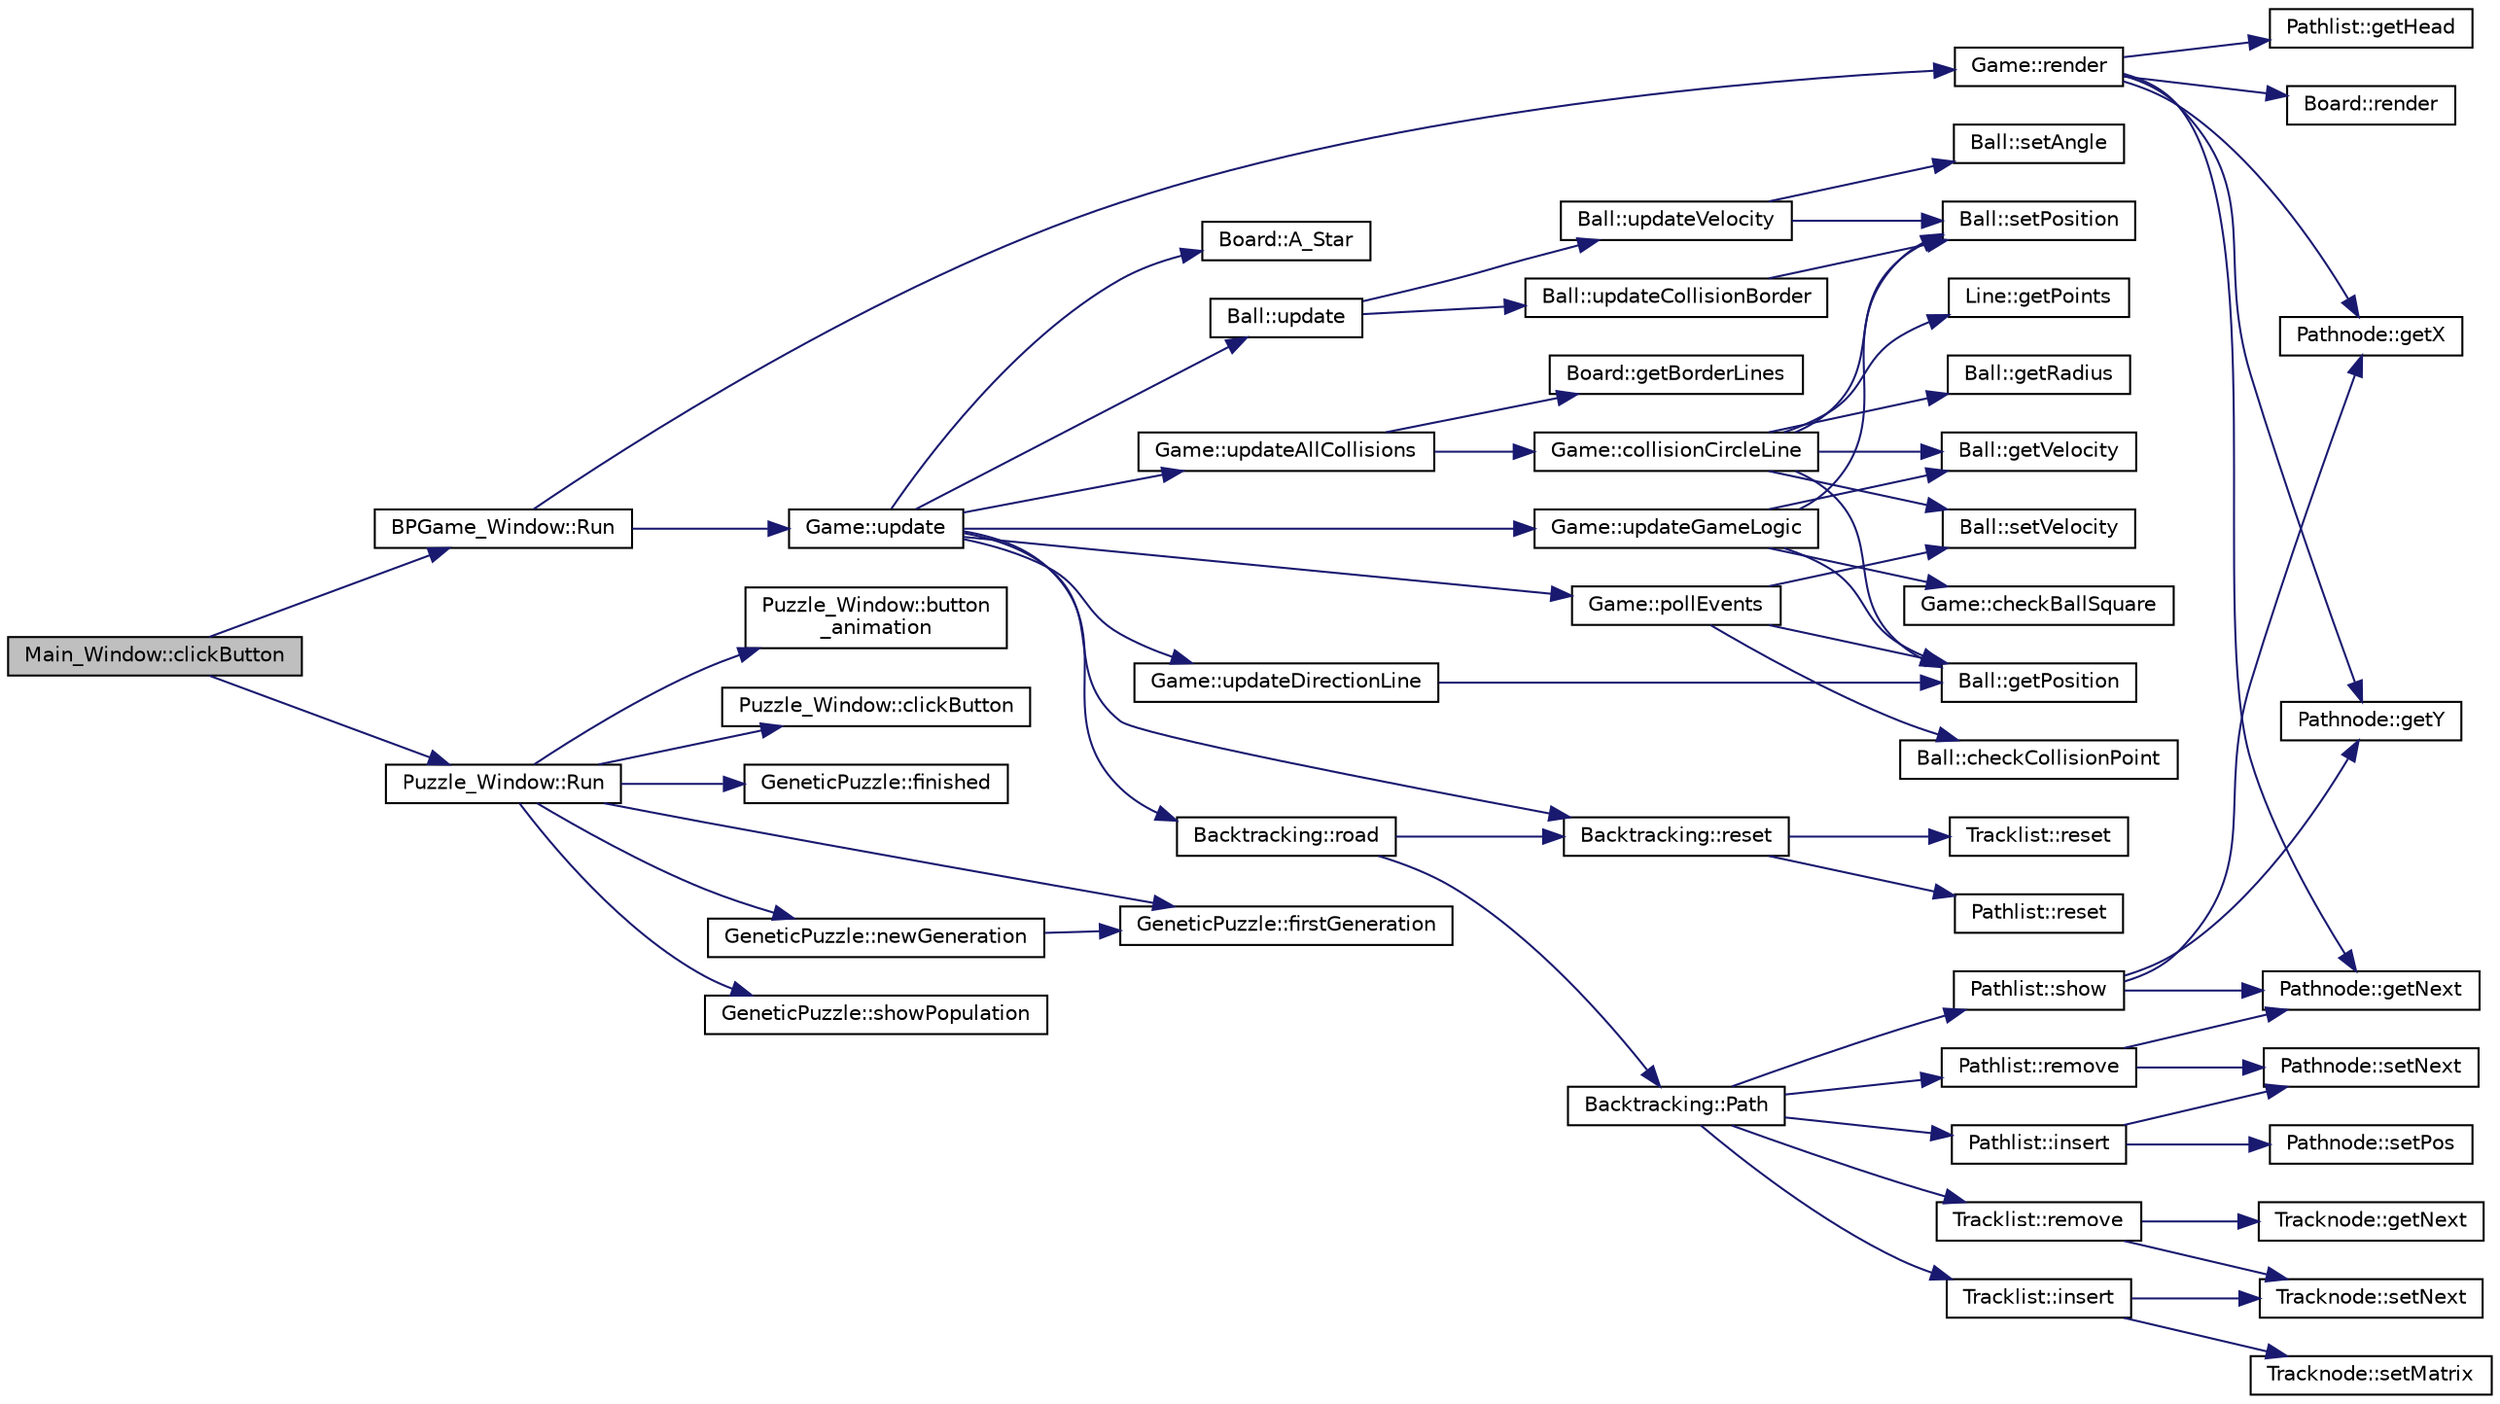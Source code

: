 digraph "Main_Window::clickButton"
{
 // LATEX_PDF_SIZE
  edge [fontname="Helvetica",fontsize="10",labelfontname="Helvetica",labelfontsize="10"];
  node [fontname="Helvetica",fontsize="10",shape=record];
  rankdir="LR";
  Node1 [label="Main_Window::clickButton",height=0.2,width=0.4,color="black", fillcolor="grey75", style="filled", fontcolor="black",tooltip="It is called if the mouse is left clicked, and changes the window if the click was over a button."];
  Node1 -> Node2 [color="midnightblue",fontsize="10",style="solid"];
  Node2 [label="BPGame_Window::Run",height=0.2,width=0.4,color="black", fillcolor="white", style="filled",URL="$classBPGame__Window.html#af16ea50673729421b824d00b57769c7b",tooltip="Run the window for the BP Game."];
  Node2 -> Node3 [color="midnightblue",fontsize="10",style="solid"];
  Node3 [label="Game::render",height=0.2,width=0.4,color="black", fillcolor="white", style="filled",URL="$classGame.html#a15ddd769261d923827a3cdf41499c843",tooltip=" "];
  Node3 -> Node4 [color="midnightblue",fontsize="10",style="solid"];
  Node4 [label="Pathlist::getHead",height=0.2,width=0.4,color="black", fillcolor="white", style="filled",URL="$classPathlist.html#a7f59f5d2d7b0224f03cc869f48e90dc2",tooltip=" "];
  Node3 -> Node5 [color="midnightblue",fontsize="10",style="solid"];
  Node5 [label="Pathnode::getNext",height=0.2,width=0.4,color="black", fillcolor="white", style="filled",URL="$classPathnode.html#acbc2a8c774e147f7b822f652cbeceedd",tooltip="get the next node"];
  Node3 -> Node6 [color="midnightblue",fontsize="10",style="solid"];
  Node6 [label="Pathnode::getX",height=0.2,width=0.4,color="black", fillcolor="white", style="filled",URL="$classPathnode.html#af1fb2f252dd7183bfbc3c66a64bcc4d5",tooltip="return the x poss of the node"];
  Node3 -> Node7 [color="midnightblue",fontsize="10",style="solid"];
  Node7 [label="Pathnode::getY",height=0.2,width=0.4,color="black", fillcolor="white", style="filled",URL="$classPathnode.html#a59ef21b25228863e4a41d91d712ad2ba",tooltip="return the y poss of the node"];
  Node3 -> Node8 [color="midnightblue",fontsize="10",style="solid"];
  Node8 [label="Board::render",height=0.2,width=0.4,color="black", fillcolor="white", style="filled",URL="$classBoard.html#aed041b1e548aec1935e4f598eca23296",tooltip="Funcion que se encarga de dibujar en pantalla el tablero."];
  Node2 -> Node9 [color="midnightblue",fontsize="10",style="solid"];
  Node9 [label="Game::update",height=0.2,width=0.4,color="black", fillcolor="white", style="filled",URL="$classGame.html#a79df6376b332d63c9eca0dcee30305c3",tooltip=" "];
  Node9 -> Node10 [color="midnightblue",fontsize="10",style="solid"];
  Node10 [label="Board::A_Star",height=0.2,width=0.4,color="black", fillcolor="white", style="filled",URL="$classBoard.html#a7cddb8496a5a2bd2677c3324167c4964",tooltip="Funcion que se encarga de resover el pathfinding usando A*."];
  Node9 -> Node11 [color="midnightblue",fontsize="10",style="solid"];
  Node11 [label="Game::pollEvents",height=0.2,width=0.4,color="black", fillcolor="white", style="filled",URL="$classGame.html#a8ea4777fdc751b40f778997b76ee7cf9",tooltip=" "];
  Node11 -> Node12 [color="midnightblue",fontsize="10",style="solid"];
  Node12 [label="Ball::checkCollisionPoint",height=0.2,width=0.4,color="black", fillcolor="white", style="filled",URL="$classBall.html#a35df54cce8d0950c367176ef0a1f8fea",tooltip="Funcion encargada de verificar si el mouse se encuentra encima de la bola."];
  Node11 -> Node13 [color="midnightblue",fontsize="10",style="solid"];
  Node13 [label="Ball::getPosition",height=0.2,width=0.4,color="black", fillcolor="white", style="filled",URL="$classBall.html#aca94a30f92fed8012b6a634afabe28a6",tooltip="Getter para la posicion de la bola."];
  Node11 -> Node14 [color="midnightblue",fontsize="10",style="solid"];
  Node14 [label="Ball::setVelocity",height=0.2,width=0.4,color="black", fillcolor="white", style="filled",URL="$classBall.html#ad3660df35e2016204c6a3ccfa739913a",tooltip="Setter para la velocidad que la bola posee."];
  Node9 -> Node15 [color="midnightblue",fontsize="10",style="solid"];
  Node15 [label="Backtracking::reset",height=0.2,width=0.4,color="black", fillcolor="white", style="filled",URL="$classBacktracking.html#a43dd8bbc1ee96cffc56dab115937e0e4",tooltip="resets the parallel linked lists an the visited matrix"];
  Node15 -> Node16 [color="midnightblue",fontsize="10",style="solid"];
  Node16 [label="Tracklist::reset",height=0.2,width=0.4,color="black", fillcolor="white", style="filled",URL="$classTracklist.html#a1d8f9a9a4151d212765757c6cd38baca",tooltip="resets the list content"];
  Node15 -> Node17 [color="midnightblue",fontsize="10",style="solid"];
  Node17 [label="Pathlist::reset",height=0.2,width=0.4,color="black", fillcolor="white", style="filled",URL="$classPathlist.html#a6cbefbb997f8d8434bf758b18ad51f4f",tooltip="resets the list content"];
  Node9 -> Node18 [color="midnightblue",fontsize="10",style="solid"];
  Node18 [label="Backtracking::road",height=0.2,width=0.4,color="black", fillcolor="white", style="filled",URL="$classBacktracking.html#ab260a8a7109050ec57ea5efb50fe72c8",tooltip="gives the path fro an specific position"];
  Node18 -> Node19 [color="midnightblue",fontsize="10",style="solid"];
  Node19 [label="Backtracking::Path",height=0.2,width=0.4,color="black", fillcolor="white", style="filled",URL="$classBacktracking.html#aa6ab348e6d6c30cd106ab9ac4ff3bb74",tooltip=" "];
  Node19 -> Node20 [color="midnightblue",fontsize="10",style="solid"];
  Node20 [label="Tracklist::insert",height=0.2,width=0.4,color="black", fillcolor="white", style="filled",URL="$classTracklist.html#af55ebedbb885b9e94d84200c7f8aed9c",tooltip="inserts a matrix with the actual state of if, the one could be use by the Backtracking"];
  Node20 -> Node21 [color="midnightblue",fontsize="10",style="solid"];
  Node21 [label="Tracknode::setMatrix",height=0.2,width=0.4,color="black", fillcolor="white", style="filled",URL="$classTracknode.html#a2fc3579b4bff71c1a79946550ecfe880",tooltip="sets the matrix associated to the node"];
  Node20 -> Node22 [color="midnightblue",fontsize="10",style="solid"];
  Node22 [label="Tracknode::setNext",height=0.2,width=0.4,color="black", fillcolor="white", style="filled",URL="$classTracknode.html#a343e2a57eca952ed16babf3a7a52693e",tooltip="sets the next node of the current node"];
  Node19 -> Node23 [color="midnightblue",fontsize="10",style="solid"];
  Node23 [label="Pathlist::insert",height=0.2,width=0.4,color="black", fillcolor="white", style="filled",URL="$classPathlist.html#a88f1f2e3b19014694c681e8a38f471e9",tooltip="inserts the x and y poss related to a possible path position"];
  Node23 -> Node24 [color="midnightblue",fontsize="10",style="solid"];
  Node24 [label="Pathnode::setNext",height=0.2,width=0.4,color="black", fillcolor="white", style="filled",URL="$classPathnode.html#aba7ca07fcdc19dc53f34da00884f2483",tooltip="sets the next node of the current node"];
  Node23 -> Node25 [color="midnightblue",fontsize="10",style="solid"];
  Node25 [label="Pathnode::setPos",height=0.2,width=0.4,color="black", fillcolor="white", style="filled",URL="$classPathnode.html#aab6e8087eb99717da7eff197cd5313c6",tooltip="sets the x and y values associated to the node"];
  Node19 -> Node26 [color="midnightblue",fontsize="10",style="solid"];
  Node26 [label="Tracklist::remove",height=0.2,width=0.4,color="black", fillcolor="white", style="filled",URL="$classTracklist.html#af0a5789f383854ad15d9e81182fae810",tooltip="removes the last element of the linked list"];
  Node26 -> Node27 [color="midnightblue",fontsize="10",style="solid"];
  Node27 [label="Tracknode::getNext",height=0.2,width=0.4,color="black", fillcolor="white", style="filled",URL="$classTracknode.html#a462ece04fa7600fd9004fb1e272356a7",tooltip="get the next node"];
  Node26 -> Node22 [color="midnightblue",fontsize="10",style="solid"];
  Node19 -> Node28 [color="midnightblue",fontsize="10",style="solid"];
  Node28 [label="Pathlist::remove",height=0.2,width=0.4,color="black", fillcolor="white", style="filled",URL="$classPathlist.html#a1aa781b3e80fde88dab9a4f17ac140b7",tooltip="removes the last element of the linked list"];
  Node28 -> Node5 [color="midnightblue",fontsize="10",style="solid"];
  Node28 -> Node24 [color="midnightblue",fontsize="10",style="solid"];
  Node19 -> Node29 [color="midnightblue",fontsize="10",style="solid"];
  Node29 [label="Pathlist::show",height=0.2,width=0.4,color="black", fillcolor="white", style="filled",URL="$classPathlist.html#aac1853f4e0446b2648b9c81a9b586783",tooltip="shows the list content"];
  Node29 -> Node5 [color="midnightblue",fontsize="10",style="solid"];
  Node29 -> Node6 [color="midnightblue",fontsize="10",style="solid"];
  Node29 -> Node7 [color="midnightblue",fontsize="10",style="solid"];
  Node18 -> Node15 [color="midnightblue",fontsize="10",style="solid"];
  Node9 -> Node30 [color="midnightblue",fontsize="10",style="solid"];
  Node30 [label="Ball::update",height=0.2,width=0.4,color="black", fillcolor="white", style="filled",URL="$classBall.html#a9c1dc83b2dfe2ba1ee62e3cfc74f32a7",tooltip="Actualizador de las variables de la bola."];
  Node30 -> Node31 [color="midnightblue",fontsize="10",style="solid"];
  Node31 [label="Ball::updateCollisionBorder",height=0.2,width=0.4,color="black", fillcolor="white", style="filled",URL="$classBall.html#a8bbed51de00e2c1304ad6753fd226ca8",tooltip="Funcion encargada de verificar si la bola ha colisionado con algun borde correspondiente al tablero."];
  Node31 -> Node32 [color="midnightblue",fontsize="10",style="solid"];
  Node32 [label="Ball::setPosition",height=0.2,width=0.4,color="black", fillcolor="white", style="filled",URL="$classBall.html#a44e2ab9857da80499a7229e70a5ab880",tooltip="Setter para la posicion de la bola."];
  Node30 -> Node33 [color="midnightblue",fontsize="10",style="solid"];
  Node33 [label="Ball::updateVelocity",height=0.2,width=0.4,color="black", fillcolor="white", style="filled",URL="$classBall.html#a3cf129bc13dd9b434abd463637018236",tooltip="Funcion encargada de actualizar la velocidad con la que debe de moverse la bola."];
  Node33 -> Node34 [color="midnightblue",fontsize="10",style="solid"];
  Node34 [label="Ball::setAngle",height=0.2,width=0.4,color="black", fillcolor="white", style="filled",URL="$classBall.html#af535b96062e12671a35f6f818c8a098d",tooltip="Setter para el angulo en que la bola se encuentra apuntando."];
  Node33 -> Node32 [color="midnightblue",fontsize="10",style="solid"];
  Node9 -> Node35 [color="midnightblue",fontsize="10",style="solid"];
  Node35 [label="Game::updateAllCollisions",height=0.2,width=0.4,color="black", fillcolor="white", style="filled",URL="$classGame.html#a9ccdc116d2cf1027eef23cedc86bfbfc",tooltip="Actaulizador de todas las colisiones posibles."];
  Node35 -> Node36 [color="midnightblue",fontsize="10",style="solid"];
  Node36 [label="Game::collisionCircleLine",height=0.2,width=0.4,color="black", fillcolor="white", style="filled",URL="$classGame.html#a6604f898b113561f70c69b98a631bc81",tooltip="Funcion encargaca de detectar colision entre bola y linea."];
  Node36 -> Node37 [color="midnightblue",fontsize="10",style="solid"];
  Node37 [label="Line::getPoints",height=0.2,width=0.4,color="black", fillcolor="white", style="filled",URL="$classLine.html#a8e1f9af6aac6b887f399437e3fb71026",tooltip="Getter para los puntos de una linea."];
  Node36 -> Node13 [color="midnightblue",fontsize="10",style="solid"];
  Node36 -> Node38 [color="midnightblue",fontsize="10",style="solid"];
  Node38 [label="Ball::getRadius",height=0.2,width=0.4,color="black", fillcolor="white", style="filled",URL="$classBall.html#a01a1890f5a86e8caeb4f91660a4f5700",tooltip="Getter para el radio de la bola."];
  Node36 -> Node39 [color="midnightblue",fontsize="10",style="solid"];
  Node39 [label="Ball::getVelocity",height=0.2,width=0.4,color="black", fillcolor="white", style="filled",URL="$classBall.html#ad51b1c53ed7b37342d9899ccd47c8fb8",tooltip="Getter para la velocidad de la bola."];
  Node36 -> Node32 [color="midnightblue",fontsize="10",style="solid"];
  Node36 -> Node14 [color="midnightblue",fontsize="10",style="solid"];
  Node35 -> Node40 [color="midnightblue",fontsize="10",style="solid"];
  Node40 [label="Board::getBorderLines",height=0.2,width=0.4,color="black", fillcolor="white", style="filled",URL="$classBoard.html#a90995bf176d4fd304a3d140fcdffbd7d",tooltip="Lineas existentes con las que la bola puede colisionar."];
  Node9 -> Node41 [color="midnightblue",fontsize="10",style="solid"];
  Node41 [label="Game::updateDirectionLine",height=0.2,width=0.4,color="black", fillcolor="white", style="filled",URL="$classGame.html#ab093d322f25db61d7f1be2a0388a2f44",tooltip="Funcion que actualiza la barra de poder."];
  Node41 -> Node13 [color="midnightblue",fontsize="10",style="solid"];
  Node9 -> Node42 [color="midnightblue",fontsize="10",style="solid"];
  Node42 [label="Game::updateGameLogic",height=0.2,width=0.4,color="black", fillcolor="white", style="filled",URL="$classGame.html#a90ccbaba2d2e77ba3a15f86f8b717f7a",tooltip="Actualizador de la logica del juego."];
  Node42 -> Node43 [color="midnightblue",fontsize="10",style="solid"];
  Node43 [label="Game::checkBallSquare",height=0.2,width=0.4,color="black", fillcolor="white", style="filled",URL="$classGame.html#a2d53336f50a5cb3c3e1530b3801954c7",tooltip="Funcion encargada de verificar en que casilla esta la bola."];
  Node42 -> Node13 [color="midnightblue",fontsize="10",style="solid"];
  Node42 -> Node39 [color="midnightblue",fontsize="10",style="solid"];
  Node42 -> Node32 [color="midnightblue",fontsize="10",style="solid"];
  Node1 -> Node44 [color="midnightblue",fontsize="10",style="solid"];
  Node44 [label="Puzzle_Window::Run",height=0.2,width=0.4,color="black", fillcolor="white", style="filled",URL="$classPuzzle__Window.html#a98e062bb635271de5ceb09fe36181bb6",tooltip="Run the window for the Genetic Puzzle."];
  Node44 -> Node45 [color="midnightblue",fontsize="10",style="solid"];
  Node45 [label="Puzzle_Window::button\l_animation",height=0.2,width=0.4,color="black", fillcolor="white", style="filled",URL="$classPuzzle__Window.html#a5815715dd27e986e399aa6a910a75f41",tooltip="It is called if the mouse is moving, and changes the color of the a button if the cursor is over the ..."];
  Node44 -> Node46 [color="midnightblue",fontsize="10",style="solid"];
  Node46 [label="Puzzle_Window::clickButton",height=0.2,width=0.4,color="black", fillcolor="white", style="filled",URL="$classPuzzle__Window.html#a87918b49566b227b4538f374ce7c9645",tooltip="It is called if the mouse is left clicked, and changes the window if the click was over a button."];
  Node44 -> Node47 [color="midnightblue",fontsize="10",style="solid"];
  Node47 [label="GeneticPuzzle::finished",height=0.2,width=0.4,color="black", fillcolor="white", style="filled",URL="$classGeneticPuzzle.html#a8ee4c6a8bb57922bf389ba0b6d32dcb4",tooltip=" "];
  Node44 -> Node48 [color="midnightblue",fontsize="10",style="solid"];
  Node48 [label="GeneticPuzzle::firstGeneration",height=0.2,width=0.4,color="black", fillcolor="white", style="filled",URL="$classGeneticPuzzle.html#aa80bbb49ecd7a840be9d968aa0ae0b8c",tooltip=" "];
  Node44 -> Node49 [color="midnightblue",fontsize="10",style="solid"];
  Node49 [label="GeneticPuzzle::newGeneration",height=0.2,width=0.4,color="black", fillcolor="white", style="filled",URL="$classGeneticPuzzle.html#ab7d07eda13fdfac3e1d2a5543e86406f",tooltip=" "];
  Node49 -> Node48 [color="midnightblue",fontsize="10",style="solid"];
  Node44 -> Node50 [color="midnightblue",fontsize="10",style="solid"];
  Node50 [label="GeneticPuzzle::showPopulation",height=0.2,width=0.4,color="black", fillcolor="white", style="filled",URL="$classGeneticPuzzle.html#aa8ddeee8b6f0e55b39bdab015ccde703",tooltip=" "];
}

